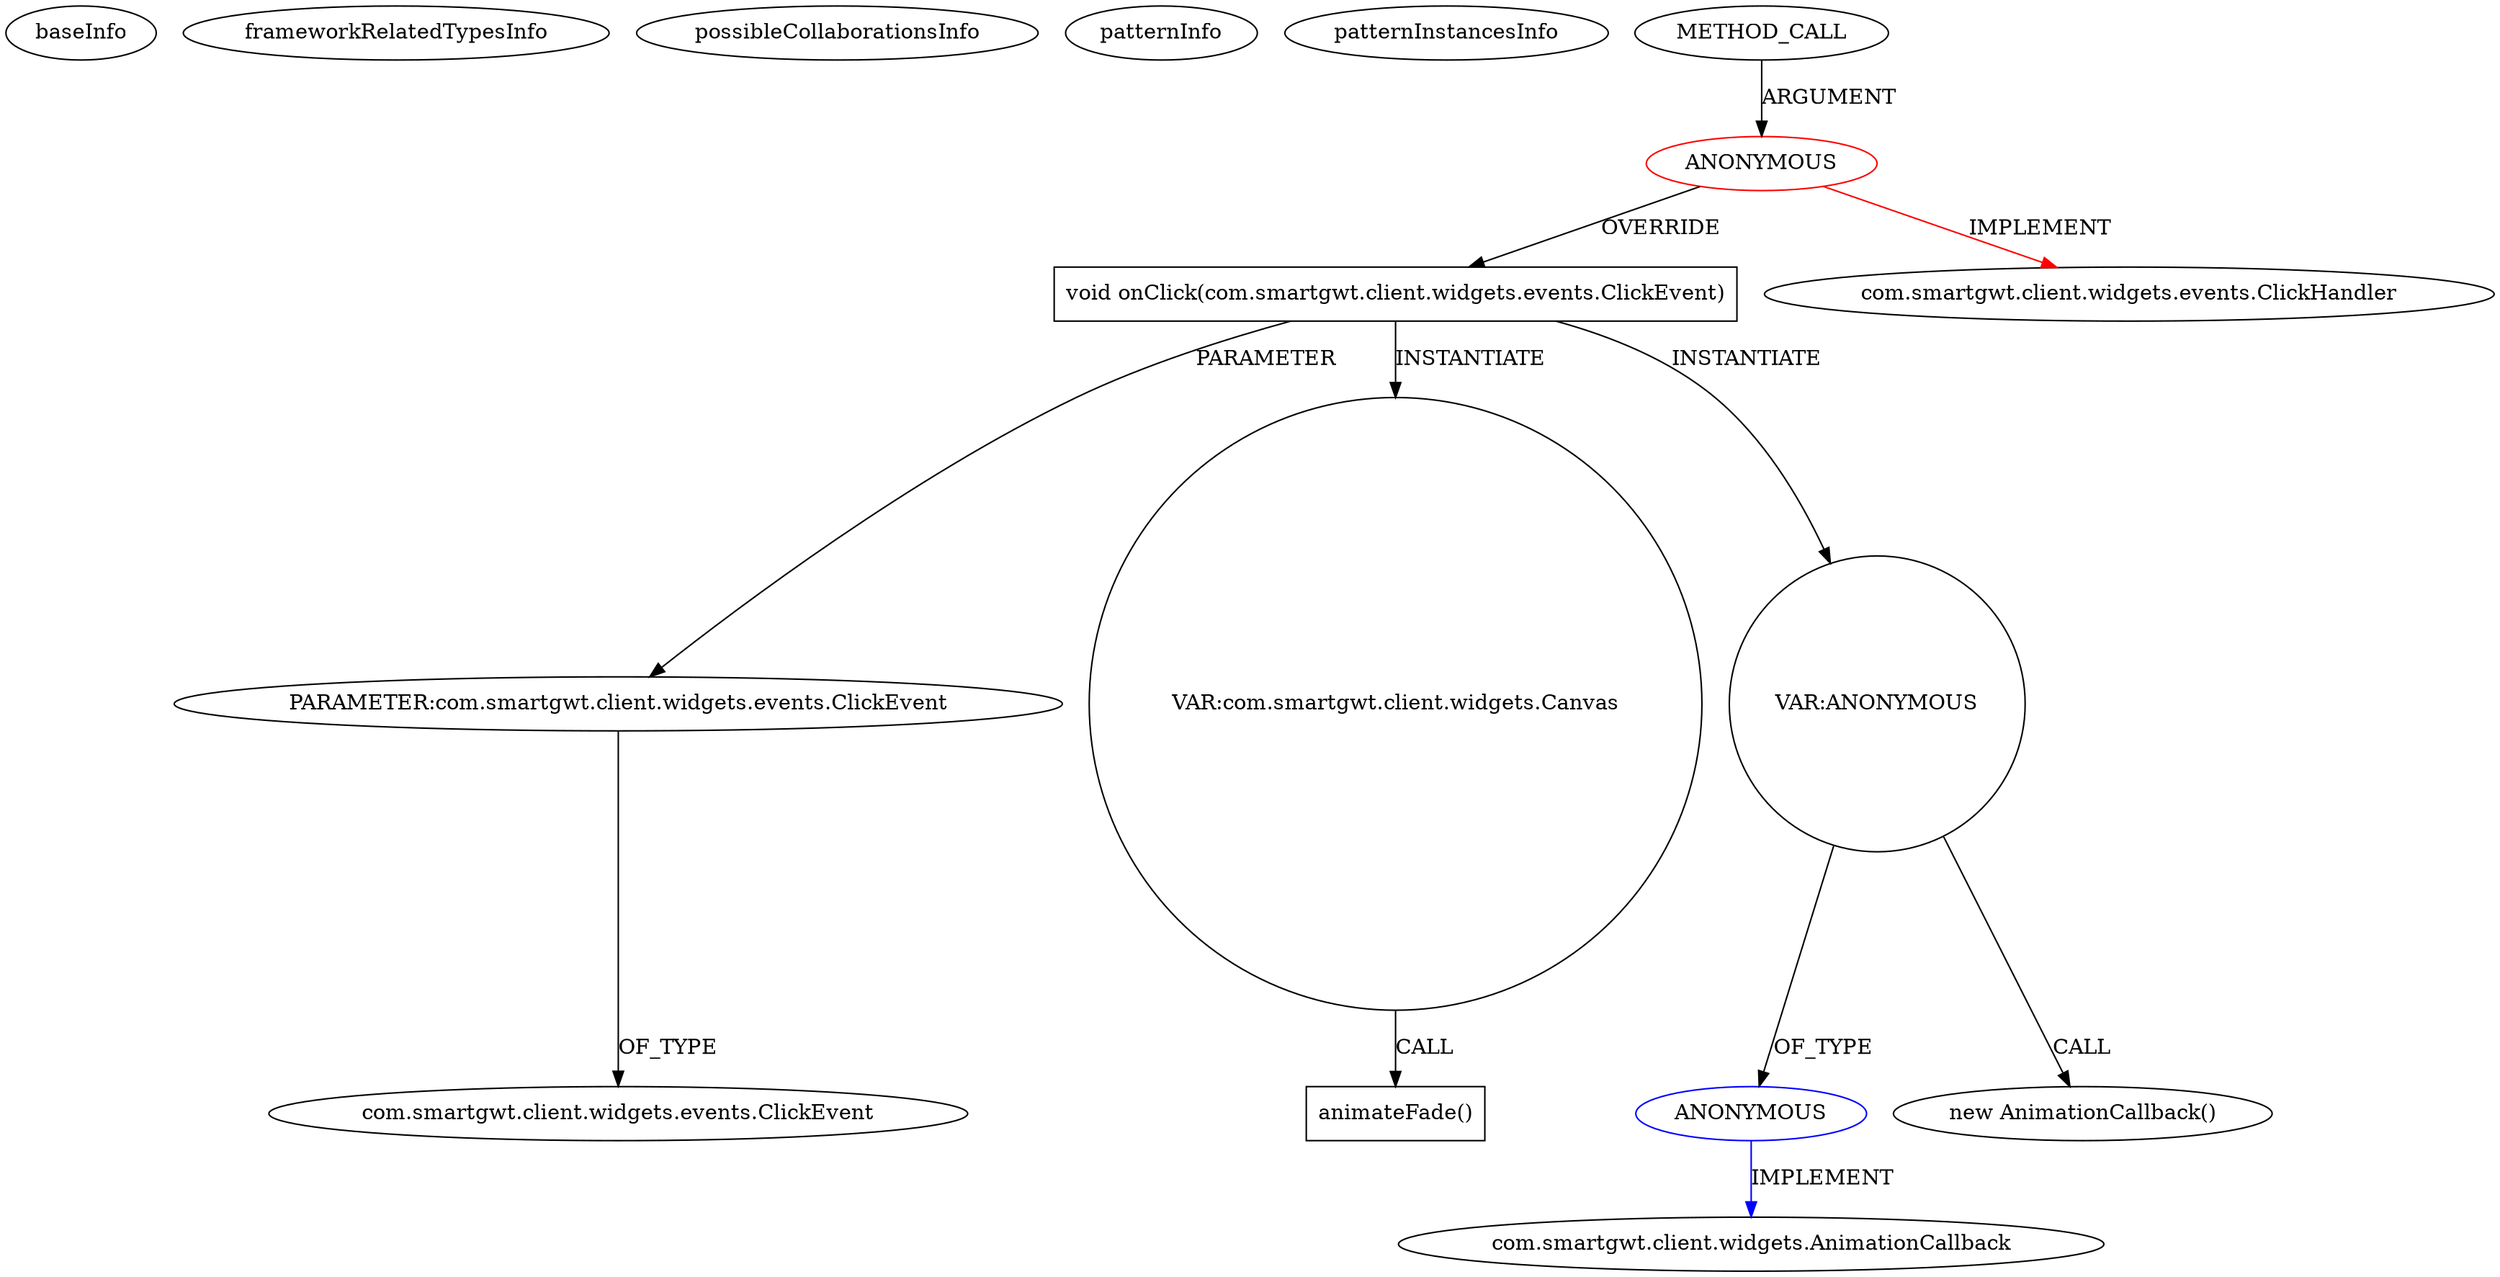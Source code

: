 digraph {
baseInfo[graphId=1741,category="pattern",isAnonymous=true,possibleRelation=true]
frameworkRelatedTypesInfo[0="com.smartgwt.client.widgets.events.ClickHandler"]
possibleCollaborationsInfo[0="1741~INSTANTIATION-OVERRIDING_METHOD_DECLARATION-~com.smartgwt.client.widgets.events.ClickHandler ~com.smartgwt.client.widgets.AnimationCallback ~true~true"]
patternInfo[frequency=2.0,patternRootClient=0]
patternInstancesInfo[0="Namrack-TeachToLearn~/Namrack-TeachToLearn/TeachToLearn-master/TeachToLearn/src/ttl/client/layout/MainLayout.java~void createMiddleBar()~350"]
5[label="PARAMETER:com.smartgwt.client.widgets.events.ClickEvent",vertexType="PARAMETER_DECLARATION",isFrameworkType=false]
4[label="void onClick(com.smartgwt.client.widgets.events.ClickEvent)",vertexType="OVERRIDING_METHOD_DECLARATION",isFrameworkType=false,shape=box]
0[label="ANONYMOUS",vertexType="ROOT_ANONYMOUS_DECLARATION",isFrameworkType=false,color=red]
1[label="com.smartgwt.client.widgets.events.ClickHandler",vertexType="FRAMEWORK_INTERFACE_TYPE",isFrameworkType=false]
2[label="METHOD_CALL",vertexType="OUTSIDE_CALL",isFrameworkType=false]
6[label="com.smartgwt.client.widgets.events.ClickEvent",vertexType="FRAMEWORK_CLASS_TYPE",isFrameworkType=false]
19[label="VAR:com.smartgwt.client.widgets.Canvas",vertexType="VARIABLE_EXPRESION",isFrameworkType=false,shape=circle]
25[label="animateFade()",vertexType="INSIDE_CALL",isFrameworkType=false,shape=box]
11[label="VAR:ANONYMOUS",vertexType="VARIABLE_EXPRESION",isFrameworkType=false,shape=circle]
12[label="ANONYMOUS",vertexType="REFERENCE_ANONYMOUS_DECLARATION",isFrameworkType=false,color=blue]
13[label="com.smartgwt.client.widgets.AnimationCallback",vertexType="FRAMEWORK_INTERFACE_TYPE",isFrameworkType=false]
10[label="new AnimationCallback()",vertexType="CONSTRUCTOR_CALL",isFrameworkType=false]
11->10[label="CALL"]
4->11[label="INSTANTIATE"]
19->25[label="CALL"]
2->0[label="ARGUMENT"]
0->4[label="OVERRIDE"]
4->19[label="INSTANTIATE"]
0->1[label="IMPLEMENT",color=red]
12->13[label="IMPLEMENT",color=blue]
5->6[label="OF_TYPE"]
11->12[label="OF_TYPE"]
4->5[label="PARAMETER"]
}
